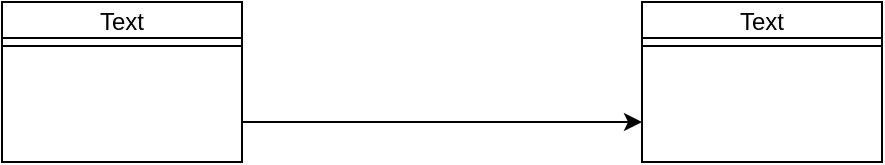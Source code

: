 <mxfile version="13.10.0" type="embed">
    <diagram id="8Qrd2KeMugA_phohqka6" name="ページ1">
        <mxGraphModel dx="898" dy="680" grid="1" gridSize="10" guides="1" tooltips="1" connect="1" arrows="1" fold="1" page="1" pageScale="1" pageWidth="827" pageHeight="1169" math="0" shadow="0">
            <root>
                <mxCell id="0"/>
                <mxCell id="1" parent="0"/>
                <mxCell id="8" style="edgeStyle=orthogonalEdgeStyle;rounded=0;orthogonalLoop=1;jettySize=auto;html=1;exitX=1;exitY=0.75;exitDx=0;exitDy=0;entryX=0;entryY=0.75;entryDx=0;entryDy=0;" edge="1" parent="1" source="3">
                    <mxGeometry relative="1" as="geometry">
                        <mxPoint x="480" y="380" as="targetPoint"/>
                    </mxGeometry>
                </mxCell>
                <mxCell id="3" value="" style="rounded=0;whiteSpace=wrap;html=1;" vertex="1" parent="1">
                    <mxGeometry x="160" y="320" width="120" height="80" as="geometry"/>
                </mxCell>
                <mxCell id="9" value="Text" style="text;html=1;strokeColor=none;fillColor=none;align=center;verticalAlign=middle;whiteSpace=wrap;rounded=0;" vertex="1" parent="1">
                    <mxGeometry x="200" y="320" width="40" height="20" as="geometry"/>
                </mxCell>
                <mxCell id="11" value="" style="shape=link;html=1;entryX=1;entryY=0.25;entryDx=0;entryDy=0;" edge="1" parent="1" target="3">
                    <mxGeometry width="100" relative="1" as="geometry">
                        <mxPoint x="160" y="340" as="sourcePoint"/>
                        <mxPoint x="260" y="340" as="targetPoint"/>
                    </mxGeometry>
                </mxCell>
                <mxCell id="12" value="" style="rounded=0;whiteSpace=wrap;html=1;" vertex="1" parent="1">
                    <mxGeometry x="480" y="320" width="120" height="80" as="geometry"/>
                </mxCell>
                <mxCell id="13" value="Text" style="text;html=1;strokeColor=none;fillColor=none;align=center;verticalAlign=middle;whiteSpace=wrap;rounded=0;" vertex="1" parent="1">
                    <mxGeometry x="520" y="320" width="40" height="20" as="geometry"/>
                </mxCell>
                <mxCell id="14" value="" style="shape=link;html=1;entryX=1;entryY=0.25;entryDx=0;entryDy=0;" edge="1" parent="1" target="12">
                    <mxGeometry width="100" relative="1" as="geometry">
                        <mxPoint x="480" y="340" as="sourcePoint"/>
                        <mxPoint x="580" y="340" as="targetPoint"/>
                    </mxGeometry>
                </mxCell>
            </root>
        </mxGraphModel>
    </diagram>
</mxfile>